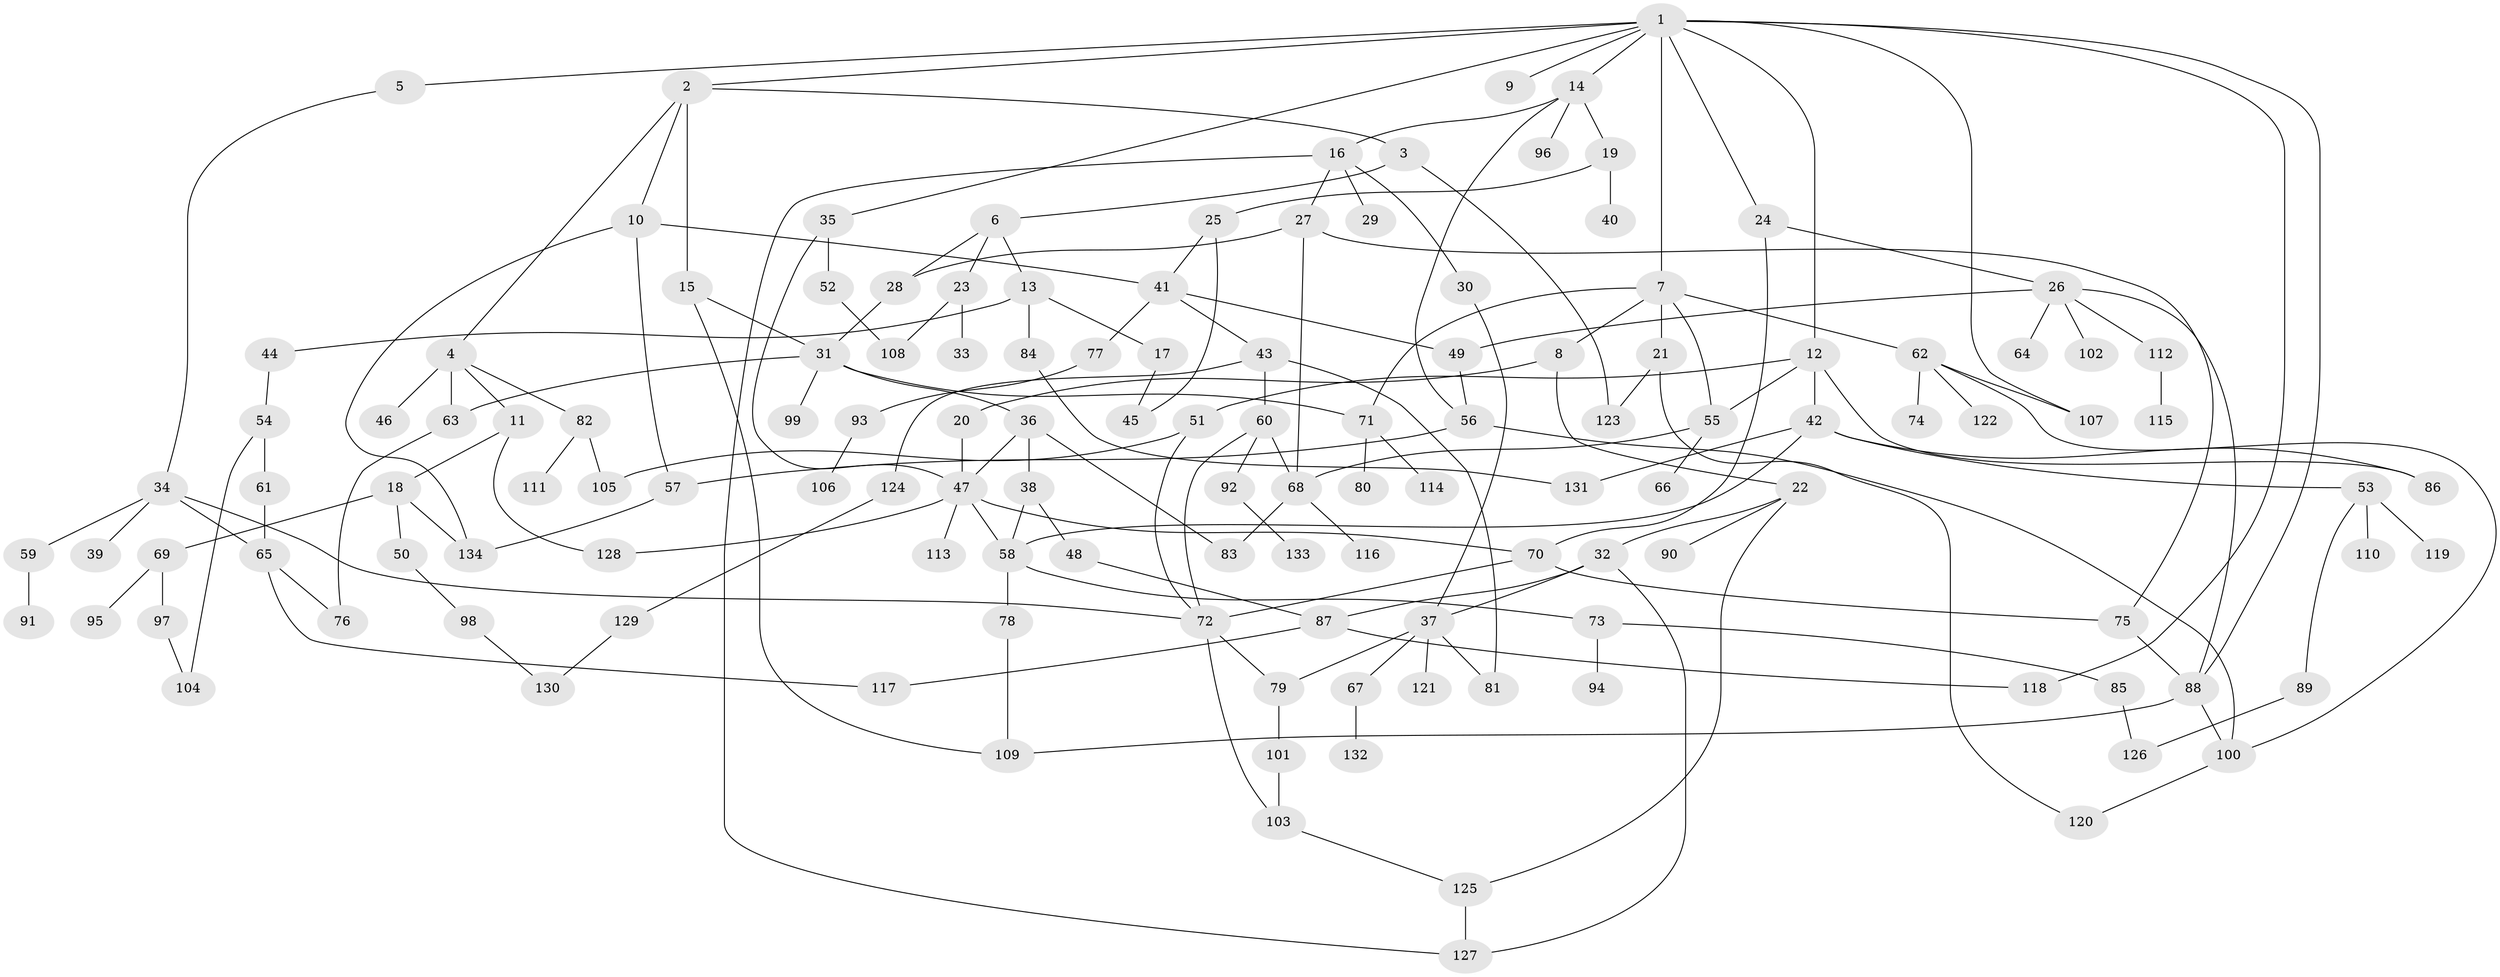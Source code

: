 // coarse degree distribution, {13: 0.010526315789473684, 5: 0.08421052631578947, 3: 0.18947368421052632, 6: 0.06315789473684211, 2: 0.2631578947368421, 9: 0.010526315789473684, 1: 0.24210526315789474, 7: 0.031578947368421054, 4: 0.09473684210526316, 10: 0.010526315789473684}
// Generated by graph-tools (version 1.1) at 2025/51/02/27/25 19:51:40]
// undirected, 134 vertices, 186 edges
graph export_dot {
graph [start="1"]
  node [color=gray90,style=filled];
  1;
  2;
  3;
  4;
  5;
  6;
  7;
  8;
  9;
  10;
  11;
  12;
  13;
  14;
  15;
  16;
  17;
  18;
  19;
  20;
  21;
  22;
  23;
  24;
  25;
  26;
  27;
  28;
  29;
  30;
  31;
  32;
  33;
  34;
  35;
  36;
  37;
  38;
  39;
  40;
  41;
  42;
  43;
  44;
  45;
  46;
  47;
  48;
  49;
  50;
  51;
  52;
  53;
  54;
  55;
  56;
  57;
  58;
  59;
  60;
  61;
  62;
  63;
  64;
  65;
  66;
  67;
  68;
  69;
  70;
  71;
  72;
  73;
  74;
  75;
  76;
  77;
  78;
  79;
  80;
  81;
  82;
  83;
  84;
  85;
  86;
  87;
  88;
  89;
  90;
  91;
  92;
  93;
  94;
  95;
  96;
  97;
  98;
  99;
  100;
  101;
  102;
  103;
  104;
  105;
  106;
  107;
  108;
  109;
  110;
  111;
  112;
  113;
  114;
  115;
  116;
  117;
  118;
  119;
  120;
  121;
  122;
  123;
  124;
  125;
  126;
  127;
  128;
  129;
  130;
  131;
  132;
  133;
  134;
  1 -- 2;
  1 -- 5;
  1 -- 7;
  1 -- 9;
  1 -- 12;
  1 -- 14;
  1 -- 24;
  1 -- 35;
  1 -- 118;
  1 -- 88;
  1 -- 107;
  2 -- 3;
  2 -- 4;
  2 -- 10;
  2 -- 15;
  3 -- 6;
  3 -- 123;
  4 -- 11;
  4 -- 46;
  4 -- 63;
  4 -- 82;
  5 -- 34;
  6 -- 13;
  6 -- 23;
  6 -- 28;
  7 -- 8;
  7 -- 21;
  7 -- 62;
  7 -- 71;
  7 -- 55;
  8 -- 20;
  8 -- 22;
  10 -- 57;
  10 -- 41;
  10 -- 134;
  11 -- 18;
  11 -- 128;
  12 -- 42;
  12 -- 51;
  12 -- 55;
  12 -- 86;
  13 -- 17;
  13 -- 44;
  13 -- 84;
  14 -- 16;
  14 -- 19;
  14 -- 56;
  14 -- 96;
  15 -- 31;
  15 -- 109;
  16 -- 27;
  16 -- 29;
  16 -- 30;
  16 -- 127;
  17 -- 45;
  18 -- 50;
  18 -- 69;
  18 -- 134;
  19 -- 25;
  19 -- 40;
  20 -- 47;
  21 -- 120;
  21 -- 123;
  22 -- 32;
  22 -- 90;
  22 -- 125;
  23 -- 33;
  23 -- 108;
  24 -- 26;
  24 -- 70;
  25 -- 41;
  25 -- 45;
  26 -- 49;
  26 -- 64;
  26 -- 102;
  26 -- 112;
  26 -- 88;
  27 -- 68;
  27 -- 28;
  27 -- 75;
  28 -- 31;
  30 -- 37;
  31 -- 36;
  31 -- 71;
  31 -- 99;
  31 -- 63;
  32 -- 37;
  32 -- 127;
  32 -- 87;
  34 -- 39;
  34 -- 59;
  34 -- 65;
  34 -- 72;
  35 -- 47;
  35 -- 52;
  36 -- 38;
  36 -- 83;
  36 -- 47;
  37 -- 67;
  37 -- 121;
  37 -- 79;
  37 -- 81;
  38 -- 48;
  38 -- 58;
  41 -- 43;
  41 -- 77;
  41 -- 49;
  42 -- 53;
  42 -- 131;
  42 -- 86;
  42 -- 58;
  43 -- 60;
  43 -- 81;
  43 -- 124;
  44 -- 54;
  47 -- 58;
  47 -- 70;
  47 -- 113;
  47 -- 128;
  48 -- 87;
  49 -- 56;
  50 -- 98;
  51 -- 72;
  51 -- 105;
  52 -- 108;
  53 -- 89;
  53 -- 110;
  53 -- 119;
  54 -- 61;
  54 -- 104;
  55 -- 66;
  55 -- 68;
  56 -- 100;
  56 -- 57;
  57 -- 134;
  58 -- 73;
  58 -- 78;
  59 -- 91;
  60 -- 92;
  60 -- 68;
  60 -- 72;
  61 -- 65;
  62 -- 74;
  62 -- 107;
  62 -- 122;
  62 -- 100;
  63 -- 76;
  65 -- 76;
  65 -- 117;
  67 -- 132;
  68 -- 116;
  68 -- 83;
  69 -- 95;
  69 -- 97;
  70 -- 75;
  70 -- 72;
  71 -- 80;
  71 -- 114;
  72 -- 79;
  72 -- 103;
  73 -- 85;
  73 -- 94;
  75 -- 88;
  77 -- 93;
  78 -- 109;
  79 -- 101;
  82 -- 111;
  82 -- 105;
  84 -- 131;
  85 -- 126;
  87 -- 117;
  87 -- 118;
  88 -- 100;
  88 -- 109;
  89 -- 126;
  92 -- 133;
  93 -- 106;
  97 -- 104;
  98 -- 130;
  100 -- 120;
  101 -- 103;
  103 -- 125;
  112 -- 115;
  124 -- 129;
  125 -- 127;
  129 -- 130;
}
